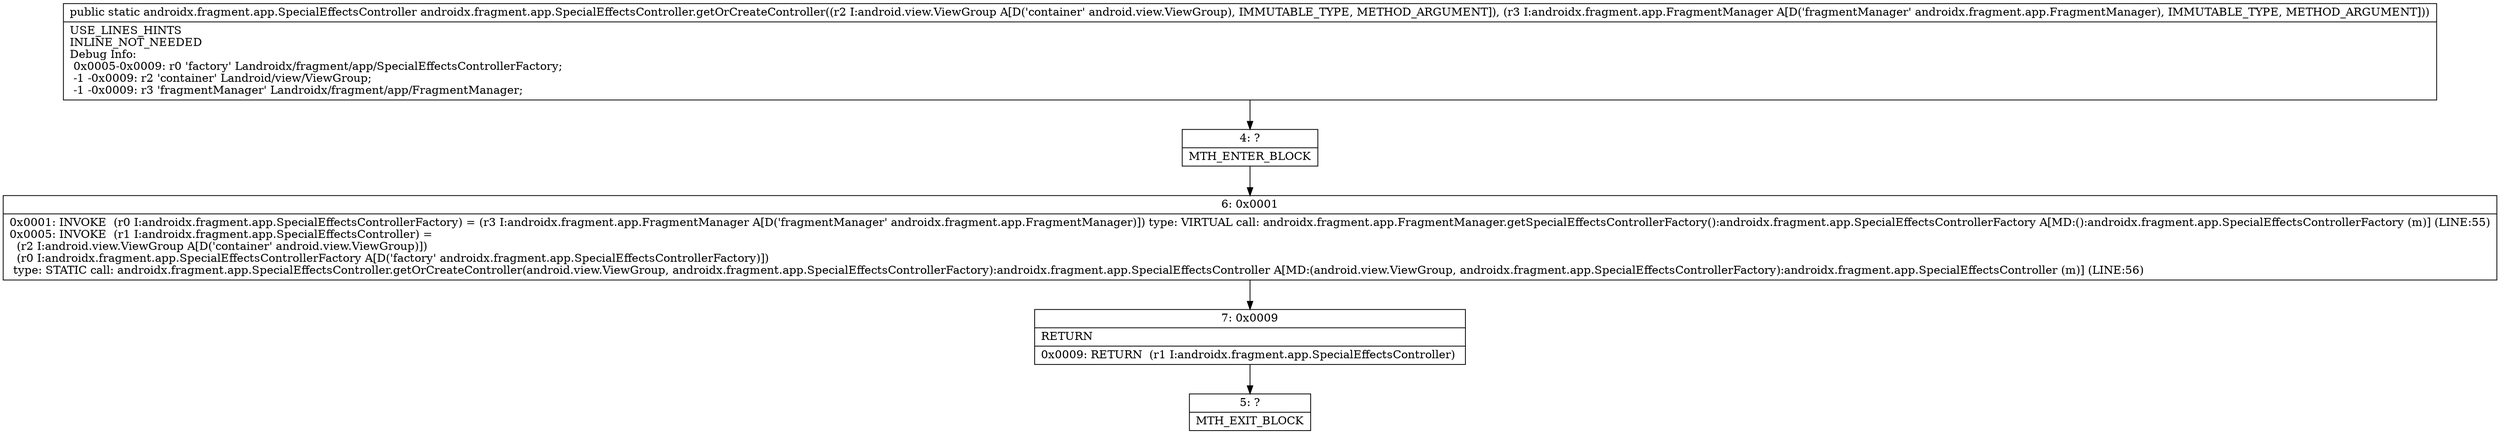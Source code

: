 digraph "CFG forandroidx.fragment.app.SpecialEffectsController.getOrCreateController(Landroid\/view\/ViewGroup;Landroidx\/fragment\/app\/FragmentManager;)Landroidx\/fragment\/app\/SpecialEffectsController;" {
Node_4 [shape=record,label="{4\:\ ?|MTH_ENTER_BLOCK\l}"];
Node_6 [shape=record,label="{6\:\ 0x0001|0x0001: INVOKE  (r0 I:androidx.fragment.app.SpecialEffectsControllerFactory) = (r3 I:androidx.fragment.app.FragmentManager A[D('fragmentManager' androidx.fragment.app.FragmentManager)]) type: VIRTUAL call: androidx.fragment.app.FragmentManager.getSpecialEffectsControllerFactory():androidx.fragment.app.SpecialEffectsControllerFactory A[MD:():androidx.fragment.app.SpecialEffectsControllerFactory (m)] (LINE:55)\l0x0005: INVOKE  (r1 I:androidx.fragment.app.SpecialEffectsController) = \l  (r2 I:android.view.ViewGroup A[D('container' android.view.ViewGroup)])\l  (r0 I:androidx.fragment.app.SpecialEffectsControllerFactory A[D('factory' androidx.fragment.app.SpecialEffectsControllerFactory)])\l type: STATIC call: androidx.fragment.app.SpecialEffectsController.getOrCreateController(android.view.ViewGroup, androidx.fragment.app.SpecialEffectsControllerFactory):androidx.fragment.app.SpecialEffectsController A[MD:(android.view.ViewGroup, androidx.fragment.app.SpecialEffectsControllerFactory):androidx.fragment.app.SpecialEffectsController (m)] (LINE:56)\l}"];
Node_7 [shape=record,label="{7\:\ 0x0009|RETURN\l|0x0009: RETURN  (r1 I:androidx.fragment.app.SpecialEffectsController) \l}"];
Node_5 [shape=record,label="{5\:\ ?|MTH_EXIT_BLOCK\l}"];
MethodNode[shape=record,label="{public static androidx.fragment.app.SpecialEffectsController androidx.fragment.app.SpecialEffectsController.getOrCreateController((r2 I:android.view.ViewGroup A[D('container' android.view.ViewGroup), IMMUTABLE_TYPE, METHOD_ARGUMENT]), (r3 I:androidx.fragment.app.FragmentManager A[D('fragmentManager' androidx.fragment.app.FragmentManager), IMMUTABLE_TYPE, METHOD_ARGUMENT]))  | USE_LINES_HINTS\lINLINE_NOT_NEEDED\lDebug Info:\l  0x0005\-0x0009: r0 'factory' Landroidx\/fragment\/app\/SpecialEffectsControllerFactory;\l  \-1 \-0x0009: r2 'container' Landroid\/view\/ViewGroup;\l  \-1 \-0x0009: r3 'fragmentManager' Landroidx\/fragment\/app\/FragmentManager;\l}"];
MethodNode -> Node_4;Node_4 -> Node_6;
Node_6 -> Node_7;
Node_7 -> Node_5;
}

